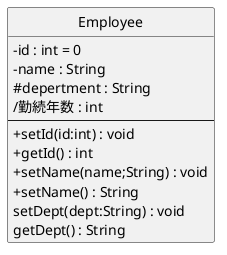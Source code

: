 @startuml
skinparam classAttributeIconSize 0

' class A<< stereotype >>{}
' class B{
'  - 属性1 : int
'  - 属性2 : String
' }
' class C{
' ---
' + 操作1() : void
' + 操作2() : String
' }
' class D{
'  - 属性1 : int
'  - 属性2 : String
'  ---
' + 操作1() : void
' + 操作2() : String
' }

class Employee{
    -id : int = 0
    -name : String
    #depertment : String
    /勤続年数 : int
    ---
    +setId(id:int) : void
    +getId() : int 
    +setName(name;String) : void
    +setName() : String
    setDept(dept:String) : void
    getDept() : String
}
hide Employee circle
@enduml